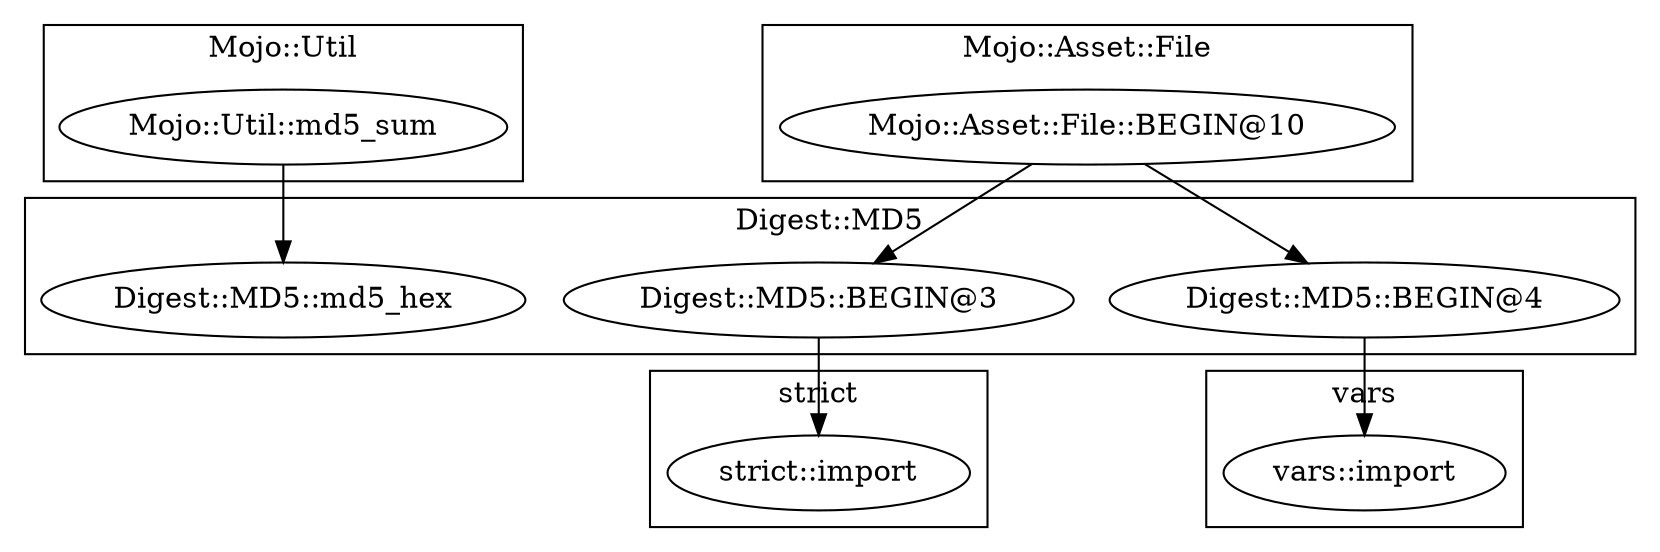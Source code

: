 digraph {
graph [overlap=false]
subgraph cluster_vars {
	label="vars";
	"vars::import";
}
subgraph cluster_strict {
	label="strict";
	"strict::import";
}
subgraph cluster_Digest_MD5 {
	label="Digest::MD5";
	"Digest::MD5::BEGIN@3";
	"Digest::MD5::md5_hex";
	"Digest::MD5::BEGIN@4";
}
subgraph cluster_Mojo_Util {
	label="Mojo::Util";
	"Mojo::Util::md5_sum";
}
subgraph cluster_Mojo_Asset_File {
	label="Mojo::Asset::File";
	"Mojo::Asset::File::BEGIN@10";
}
"Mojo::Asset::File::BEGIN@10" -> "Digest::MD5::BEGIN@4";
"Mojo::Util::md5_sum" -> "Digest::MD5::md5_hex";
"Digest::MD5::BEGIN@4" -> "vars::import";
"Mojo::Asset::File::BEGIN@10" -> "Digest::MD5::BEGIN@3";
"Digest::MD5::BEGIN@3" -> "strict::import";
}
